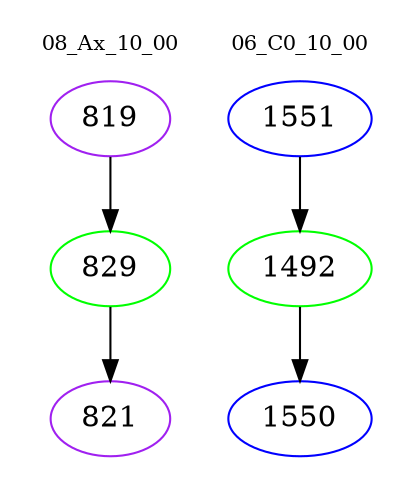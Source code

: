 digraph{
subgraph cluster_0 {
color = white
label = "08_Ax_10_00";
fontsize=10;
T0_819 [label="819", color="purple"]
T0_819 -> T0_829 [color="black"]
T0_829 [label="829", color="green"]
T0_829 -> T0_821 [color="black"]
T0_821 [label="821", color="purple"]
}
subgraph cluster_1 {
color = white
label = "06_C0_10_00";
fontsize=10;
T1_1551 [label="1551", color="blue"]
T1_1551 -> T1_1492 [color="black"]
T1_1492 [label="1492", color="green"]
T1_1492 -> T1_1550 [color="black"]
T1_1550 [label="1550", color="blue"]
}
}
